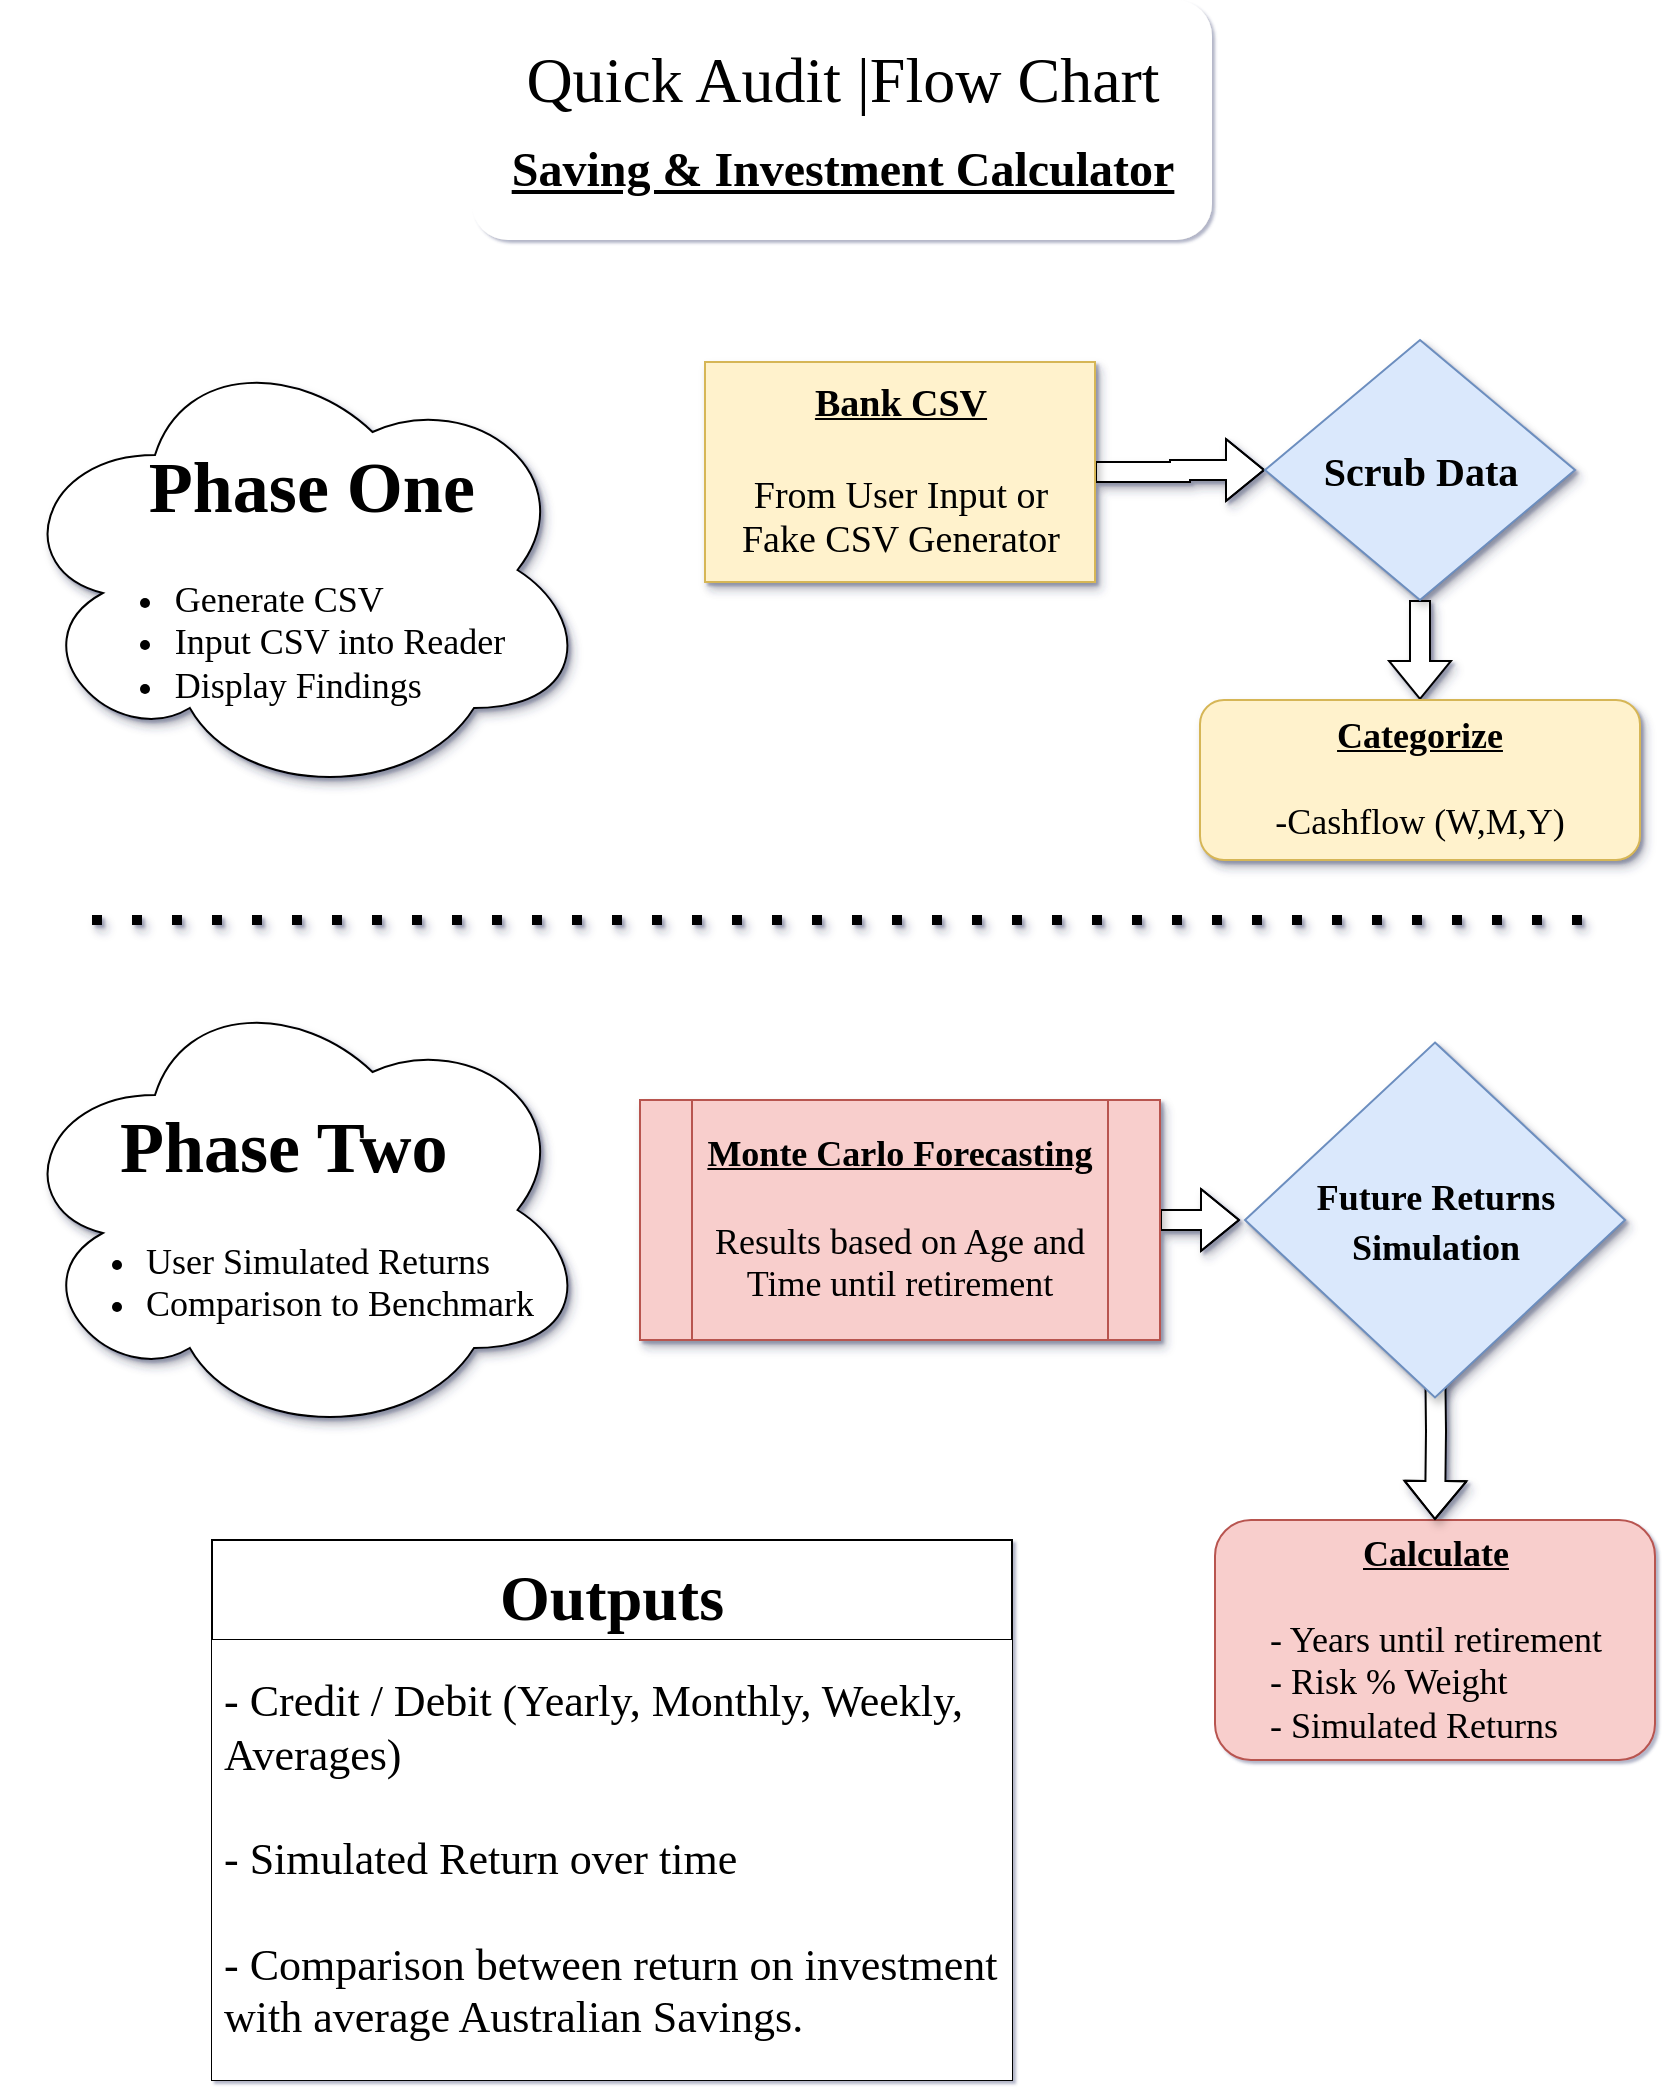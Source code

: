 <mxfile version="20.2.2" type="device"><diagram id="Wet3eArTHgoHT9oiHvvp" name="Page-1"><mxGraphModel dx="3575" dy="1503" grid="1" gridSize="10" guides="1" tooltips="1" connect="1" arrows="1" fold="1" page="1" pageScale="1" pageWidth="850" pageHeight="1100" background="none" math="0" shadow="1"><root><mxCell id="0"/><mxCell id="1" parent="0"/><mxCell id="rd4xsasmuD5rKE2R2mfW-1" value="&lt;span style=&quot;color: rgba(0, 0, 0, 0); font-size: 0px; text-align: start;&quot;&gt;%3CmxGraphModel%3E%3Croot%3E%3CmxCell%20id%3D%220%22%2F%3E%3CmxCell%20id%3D%221%22%20parent%3D%220%22%2F%3E%3CmxCell%20id%3D%222%22%20value%3D%22%26lt%3Bfont%20color%3D%26quot%3B%23000000%26quot%3B%20style%3D%26quot%3Bfont-size%3A%2024px%3B%26quot%3B%26gt%3BAVENGERS%20BUDGET%20CALCULATOR%26lt%3B%2Ffont%26gt%3B%22%20style%3D%22text%3Bhtml%3D1%3Balign%3Dcenter%3BverticalAlign%3Dmiddle%3Bresizable%3D0%3Bpoints%3D%5B%5D%3Bautosize%3D1%3BstrokeColor%3Dnone%3BfillColor%3Dnone%3BfontColor%3D%231A1A1A%3BfontFamily%3DGeorgia%3BfontSize%3D24%3BfontStyle%3D4%3Brounded%3D0%3Bsketch%3D1%3B%22%20vertex%3D%221%22%20parent%3D%221%22%3E%3CmxGeometry%20x%3D%22-20%22%20y%3D%2260%22%20width%3D%22420%22%20height%3D%2240%22%20as%3D%22geometry%22%2F%3E%3C%2FmxCell%3E%3C%2Froot%3E%3C%2FmxGraphModel%3E&lt;/span&gt;" style="whiteSpace=wrap;html=1;fontFamily=Times New Roman;strokeColor=none;glass=0;rounded=1;" parent="1" vertex="1"><mxGeometry x="-610" y="10" width="370" height="120" as="geometry"/></mxCell><mxCell id="qHJFRnsNNh_rgv_cSl_c-33" value="" style="edgeStyle=orthogonalEdgeStyle;shape=flexArrow;rounded=0;orthogonalLoop=1;jettySize=auto;html=1;shadow=1;fontFamily=Times New Roman;fontSize=18;fillColor=default;" edge="1" parent="1" source="jEL5uD5viBJVlf_Czf7Q-2" target="jEL5uD5viBJVlf_Czf7Q-3"><mxGeometry relative="1" as="geometry"/></mxCell><mxCell id="jEL5uD5viBJVlf_Czf7Q-2" value="&lt;b&gt;&lt;u&gt;Bank CSV&lt;br&gt;&lt;/u&gt;&lt;br style=&quot;font-size: 19px;&quot;&gt;&lt;/b&gt;From User Input or&lt;br style=&quot;font-size: 19px;&quot;&gt;Fake CSV Generator" style="whiteSpace=wrap;html=1;fontFamily=Times New Roman;fontSize=19;strokeColor=#d6b656;shadow=1;fillColor=#fff2cc;" parent="1" vertex="1"><mxGeometry x="-493.5" y="191" width="195" height="110" as="geometry"/></mxCell><mxCell id="qHJFRnsNNh_rgv_cSl_c-34" value="" style="edgeStyle=orthogonalEdgeStyle;shape=flexArrow;rounded=0;orthogonalLoop=1;jettySize=auto;html=1;shadow=1;fontFamily=Times New Roman;fontSize=18;fillColor=default;" edge="1" parent="1" source="jEL5uD5viBJVlf_Czf7Q-3" target="qHJFRnsNNh_rgv_cSl_c-4"><mxGeometry relative="1" as="geometry"/></mxCell><mxCell id="jEL5uD5viBJVlf_Czf7Q-3" value="&lt;b&gt;Scrub Data&lt;/b&gt;" style="rhombus;whiteSpace=wrap;html=1;fontFamily=Times New Roman;fontSize=20;strokeColor=#6c8ebf;shadow=1;sketch=0;fillColor=#dae8fc;" parent="1" vertex="1"><mxGeometry x="-213.5" y="180" width="155" height="130" as="geometry"/></mxCell><mxCell id="qHJFRnsNNh_rgv_cSl_c-35" value="" style="edgeStyle=orthogonalEdgeStyle;shape=flexArrow;rounded=0;orthogonalLoop=1;jettySize=auto;html=1;shadow=1;fontFamily=Times New Roman;fontSize=18;fillColor=default;" edge="1" parent="1" source="jEL5uD5viBJVlf_Czf7Q-9"><mxGeometry relative="1" as="geometry"><mxPoint x="-226" y="620" as="targetPoint"/></mxGeometry></mxCell><mxCell id="jEL5uD5viBJVlf_Czf7Q-9" value="&lt;u&gt;&lt;b&gt;Monte Carlo Forecasting&lt;br&gt;&lt;/b&gt;&lt;/u&gt;&lt;br style=&quot;font-size: 18px;&quot;&gt;Results based on Age and Time until retirement" style="shape=process;whiteSpace=wrap;html=1;backgroundOutline=1;fontFamily=Times New Roman;fontSize=18;strokeColor=#b85450;shadow=1;fillColor=#f8cecc;" parent="1" vertex="1"><mxGeometry x="-526" y="560" width="260" height="120" as="geometry"/></mxCell><mxCell id="jEL5uD5viBJVlf_Czf7Q-54" value="Outputs" style="swimlane;startSize=50;fontFamily=Times New Roman;fontSize=32;" parent="1" vertex="1"><mxGeometry x="-740" y="780" width="400" height="270" as="geometry"><mxRectangle x="50" y="620" width="140" height="30" as="alternateBounds"/></mxGeometry></mxCell><mxCell id="WDPqg5o_DlitvHlnSzA1-12" value="- Credit / Debit (Yearly, Monthly, Weekly, Averages)&#10;&#10;- Simulated Return over time&#10;&#10;- Comparison between return on investment with average Australian Savings." style="text;strokeColor=none;fillColor=default;align=left;verticalAlign=middle;spacingLeft=4;spacingRight=4;overflow=hidden;points=[[0,0.5],[1,0.5]];portConstraint=eastwest;rotatable=0;fontFamily=Times New Roman;fontSize=22;whiteSpace=wrap;" parent="jEL5uD5viBJVlf_Czf7Q-54" vertex="1"><mxGeometry y="50" width="400" height="220" as="geometry"/></mxCell><mxCell id="jEL5uD5viBJVlf_Czf7Q-117" value="&lt;font color=&quot;#000000&quot; style=&quot;&quot;&gt;&lt;font style=&quot;font-size: 32px;&quot;&gt;Quick Audit |Flow Chart&lt;/font&gt;&lt;br&gt;&lt;/font&gt;" style="text;html=1;align=center;verticalAlign=middle;resizable=0;points=[];autosize=1;strokeColor=none;fillColor=none;fontFamily=Times New Roman;fontSize=24;fontStyle=0;" parent="1" vertex="1"><mxGeometry x="-595" y="25" width="340" height="50" as="geometry"/></mxCell><mxCell id="qHJFRnsNNh_rgv_cSl_c-4" value="&lt;b&gt;&lt;u&gt;Categorize&lt;br&gt;&lt;/u&gt;&lt;/b&gt;&lt;br style=&quot;font-size: 18px;&quot;&gt;-Cashflow (W,M,Y)" style="rounded=1;whiteSpace=wrap;html=1;fontFamily=Times New Roman;fontSize=18;strokeColor=#d6b656;shadow=1;fillColor=#fff2cc;" vertex="1" parent="1"><mxGeometry x="-246" y="360" width="220" height="80" as="geometry"/></mxCell><mxCell id="qHJFRnsNNh_rgv_cSl_c-6" value="&lt;b style=&quot;&quot;&gt;&lt;u&gt;Calculate&lt;br&gt;&lt;/u&gt;&lt;/b&gt;&lt;br style=&quot;font-size: 18px;&quot;&gt;&lt;div style=&quot;text-align: left;&quot;&gt;&lt;span style=&quot;background-color: initial;&quot;&gt;- Years until retirement&lt;/span&gt;&lt;/div&gt;&lt;div style=&quot;text-align: left;&quot;&gt;&lt;span style=&quot;background-color: initial;&quot;&gt;- Risk % Weight&lt;/span&gt;&lt;/div&gt;&lt;div style=&quot;text-align: left;&quot;&gt;&lt;span style=&quot;background-color: initial;&quot;&gt;- Simulated Returns&lt;/span&gt;&lt;/div&gt;" style="rounded=1;whiteSpace=wrap;html=1;fontFamily=Times New Roman;fontSize=18;strokeColor=#b85450;fillColor=#f8cecc;" vertex="1" parent="1"><mxGeometry x="-238.5" y="770" width="220" height="120" as="geometry"/></mxCell><mxCell id="qHJFRnsNNh_rgv_cSl_c-8" value="&lt;font size=&quot;1&quot; color=&quot;#000000&quot; style=&quot;&quot;&gt;&lt;b style=&quot;font-size: 24px;&quot;&gt;Saving &amp;amp; Investment Calculator&lt;/b&gt;&lt;/font&gt;" style="text;html=1;align=center;verticalAlign=middle;resizable=0;points=[];autosize=1;strokeColor=none;fillColor=none;fontFamily=Times New Roman;fontSize=24;fontStyle=4;" vertex="1" parent="1"><mxGeometry x="-600" y="75" width="350" height="40" as="geometry"/></mxCell><mxCell id="qHJFRnsNNh_rgv_cSl_c-36" value="" style="edgeStyle=orthogonalEdgeStyle;shape=flexArrow;rounded=0;orthogonalLoop=1;jettySize=auto;html=1;shadow=1;fontFamily=Times New Roman;fontSize=18;fillColor=default;" edge="1" parent="1" target="qHJFRnsNNh_rgv_cSl_c-6"><mxGeometry relative="1" as="geometry"><mxPoint x="-128.5" y="680" as="sourcePoint"/></mxGeometry></mxCell><mxCell id="qHJFRnsNNh_rgv_cSl_c-26" value="&lt;h1 style=&quot;text-align: left;&quot;&gt;&amp;nbsp; &amp;nbsp;Phase One&lt;/h1&gt;&lt;div style=&quot;text-align: left;&quot;&gt;&lt;ul&gt;&lt;li&gt;Generate CSV&lt;/li&gt;&lt;li&gt;Input CSV into Reader&lt;/li&gt;&lt;li&gt;Display Findings&lt;/li&gt;&lt;/ul&gt;&lt;/div&gt;" style="ellipse;shape=cloud;whiteSpace=wrap;html=1;rounded=1;shadow=1;glass=0;labelBackgroundColor=none;labelBorderColor=none;sketch=0;fontFamily=Times New Roman;fontSize=18;" vertex="1" parent="1"><mxGeometry x="-841" y="180" width="290" height="230" as="geometry"/></mxCell><mxCell id="qHJFRnsNNh_rgv_cSl_c-31" value="&lt;h1 style=&quot;text-align: left;&quot;&gt;&amp;nbsp; &amp;nbsp;Phase Two&lt;/h1&gt;&lt;div style=&quot;text-align: left;&quot;&gt;&lt;ul&gt;&lt;li&gt;User Simulated Returns&lt;/li&gt;&lt;li&gt;Comparison to Benchmark&lt;/li&gt;&lt;/ul&gt;&lt;/div&gt;" style="ellipse;shape=cloud;whiteSpace=wrap;html=1;rounded=1;shadow=1;glass=0;labelBackgroundColor=none;labelBorderColor=none;sketch=0;fontFamily=Times New Roman;fontSize=18;" vertex="1" parent="1"><mxGeometry x="-841" y="500" width="290" height="230" as="geometry"/></mxCell><mxCell id="qHJFRnsNNh_rgv_cSl_c-37" value="" style="endArrow=none;dashed=1;html=1;dashPattern=1 3;strokeWidth=5;rounded=0;shadow=1;fontFamily=Times New Roman;fontSize=18;fillColor=default;" edge="1" parent="1"><mxGeometry width="50" height="50" relative="1" as="geometry"><mxPoint x="-800" y="470" as="sourcePoint"/><mxPoint x="-50" y="470" as="targetPoint"/></mxGeometry></mxCell><mxCell id="qHJFRnsNNh_rgv_cSl_c-38" value="&lt;b style=&quot;font-size: 18px;&quot;&gt;Future Returns Simulation&lt;/b&gt;" style="rhombus;whiteSpace=wrap;html=1;fontFamily=Times New Roman;fontSize=20;strokeColor=#6c8ebf;shadow=1;sketch=0;fillColor=#dae8fc;" vertex="1" parent="1"><mxGeometry x="-223.5" y="531.25" width="190" height="177.5" as="geometry"/></mxCell></root></mxGraphModel></diagram></mxfile>